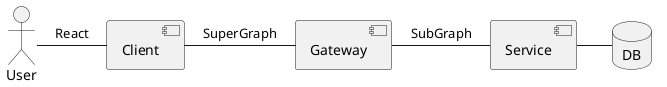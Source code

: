 @startuml ARCH
skinparam monochrome true
skinparam defaultFontName "Yu Gothic UI, sans-serif"
actor User
component Client
component Gateway
component Service
database DB
User - Client : React
Client - Gateway : SuperGraph
Gateway - Service : SubGraph
Service - DB
@enduml
